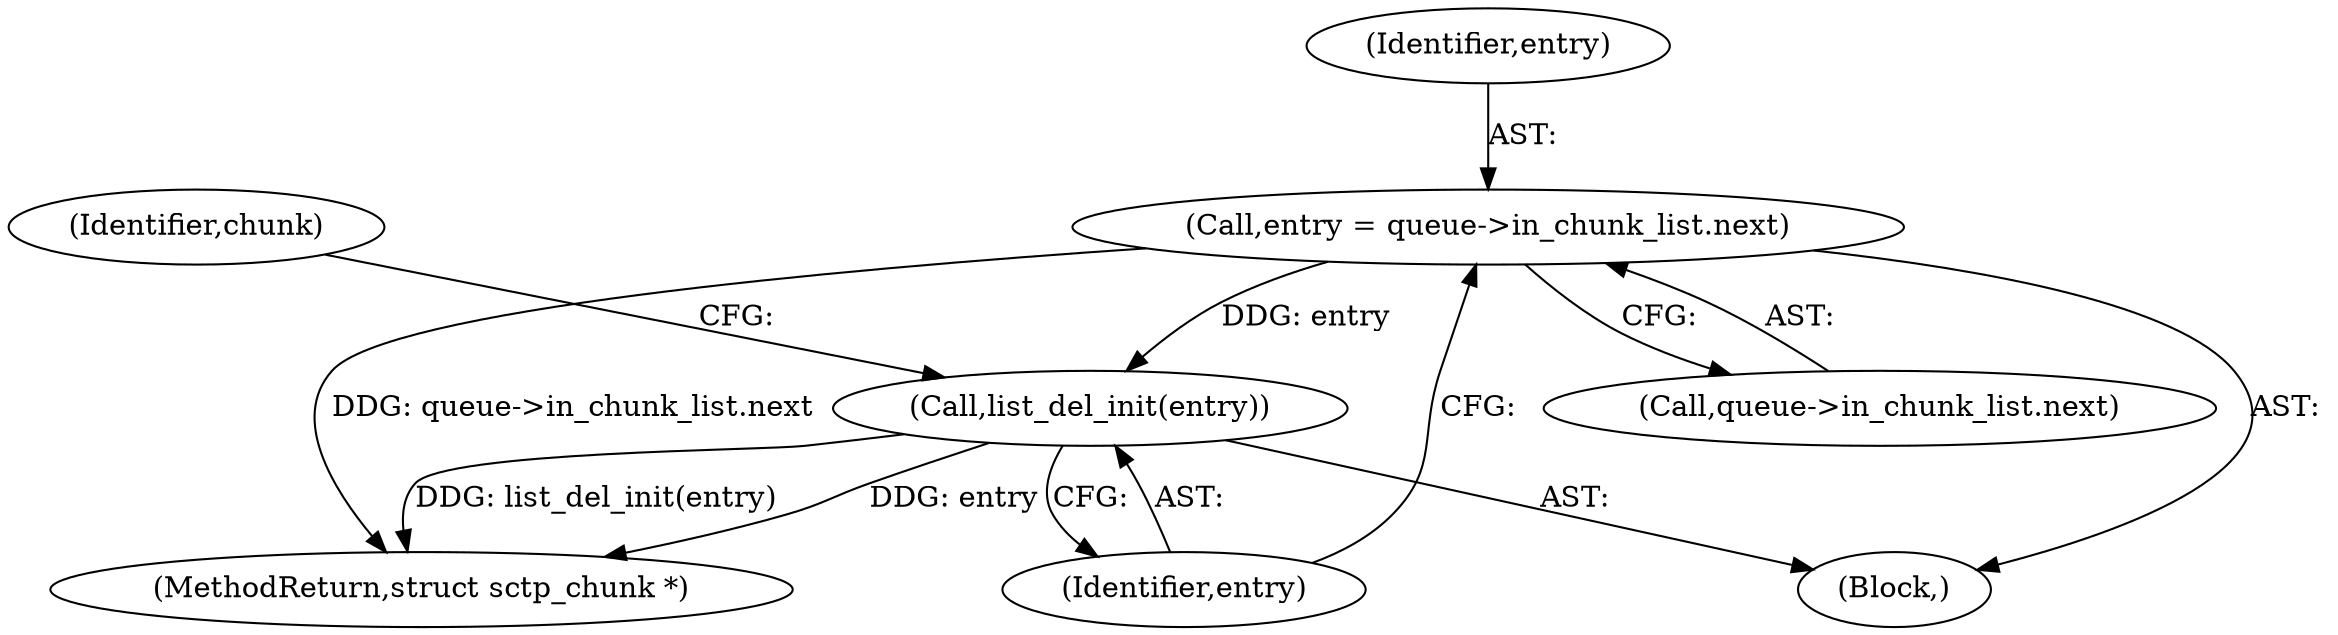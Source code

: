 digraph "0_linux_26b87c7881006311828bb0ab271a551a62dcceb4@pointer" {
"1000185" [label="(Call,entry = queue->in_chunk_list.next)"];
"1000192" [label="(Call,list_del_init(entry))"];
"1000185" [label="(Call,entry = queue->in_chunk_list.next)"];
"1000196" [label="(Identifier,chunk)"];
"1000193" [label="(Identifier,entry)"];
"1000340" [label="(MethodReturn,struct sctp_chunk *)"];
"1000192" [label="(Call,list_del_init(entry))"];
"1000187" [label="(Call,queue->in_chunk_list.next)"];
"1000175" [label="(Block,)"];
"1000186" [label="(Identifier,entry)"];
"1000185" -> "1000175"  [label="AST: "];
"1000185" -> "1000187"  [label="CFG: "];
"1000186" -> "1000185"  [label="AST: "];
"1000187" -> "1000185"  [label="AST: "];
"1000193" -> "1000185"  [label="CFG: "];
"1000185" -> "1000340"  [label="DDG: queue->in_chunk_list.next"];
"1000185" -> "1000192"  [label="DDG: entry"];
"1000192" -> "1000175"  [label="AST: "];
"1000192" -> "1000193"  [label="CFG: "];
"1000193" -> "1000192"  [label="AST: "];
"1000196" -> "1000192"  [label="CFG: "];
"1000192" -> "1000340"  [label="DDG: entry"];
"1000192" -> "1000340"  [label="DDG: list_del_init(entry)"];
}
